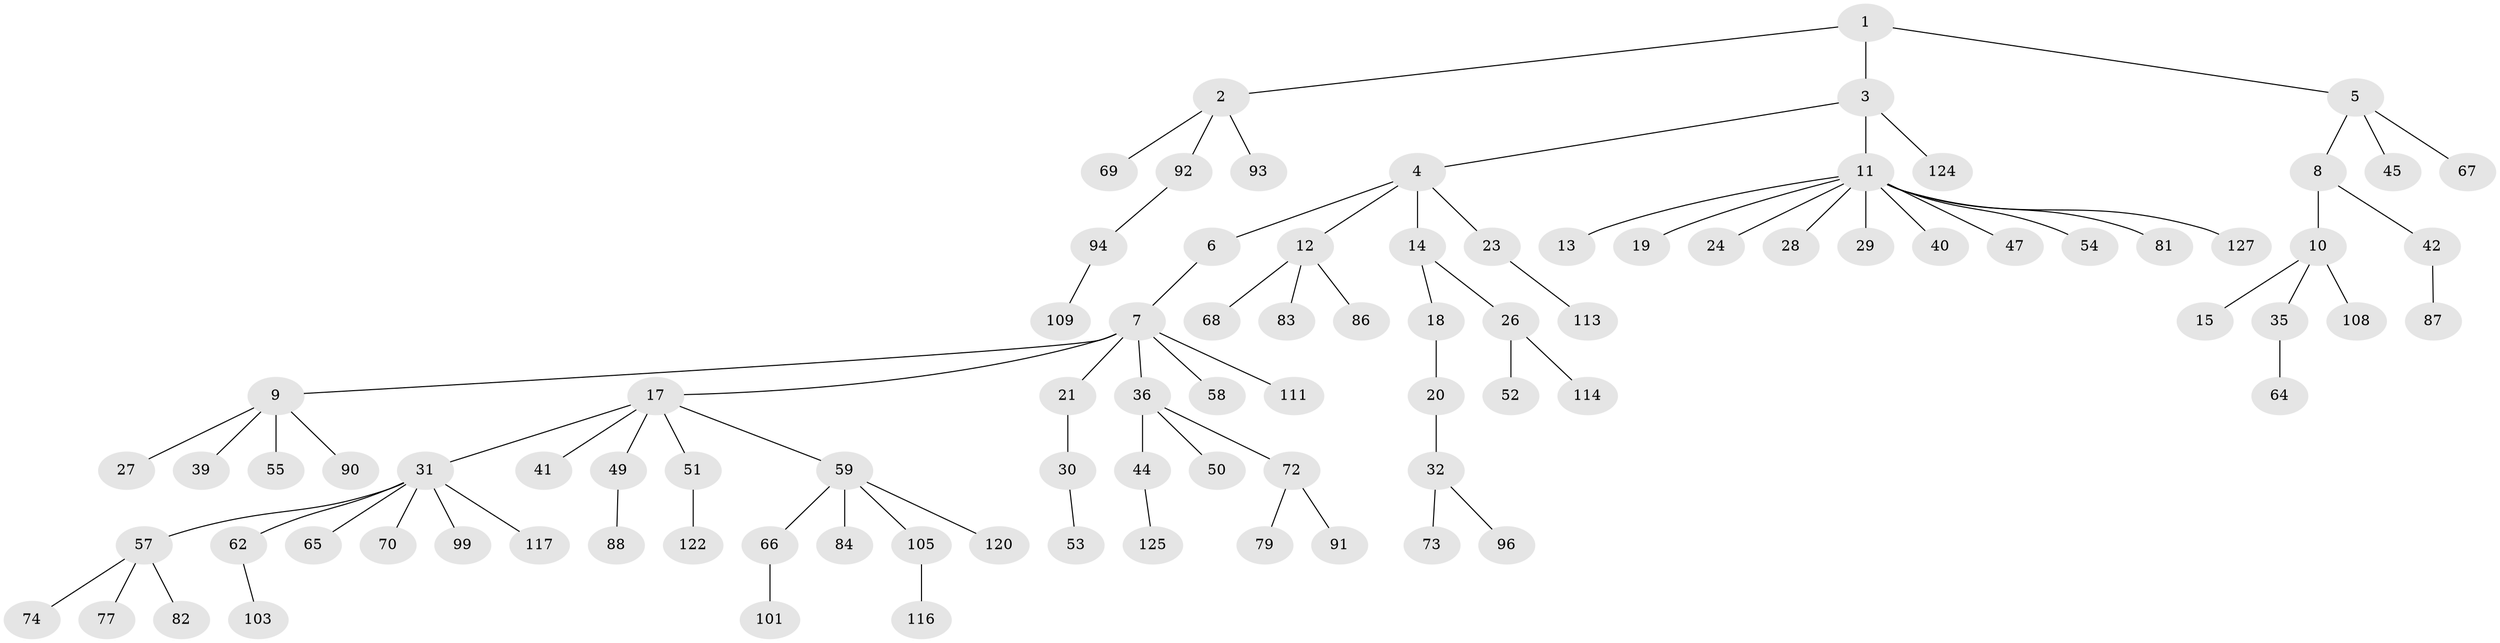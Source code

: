 // original degree distribution, {4: 0.09375, 5: 0.03125, 3: 0.1171875, 7: 0.0078125, 6: 0.0078125, 9: 0.0078125, 1: 0.5390625, 2: 0.1953125}
// Generated by graph-tools (version 1.1) at 2025/11/02/27/25 16:11:27]
// undirected, 90 vertices, 89 edges
graph export_dot {
graph [start="1"]
  node [color=gray90,style=filled];
  1 [super="+61"];
  2;
  3;
  4;
  5 [super="+34"];
  6 [super="+78"];
  7 [super="+22"];
  8 [super="+37"];
  9 [super="+80"];
  10 [super="+25"];
  11 [super="+16"];
  12 [super="+63"];
  13;
  14 [super="+119"];
  15;
  17 [super="+33"];
  18 [super="+121"];
  19;
  20;
  21 [super="+104"];
  23 [super="+75"];
  24;
  26 [super="+38"];
  27;
  28;
  29;
  30 [super="+118"];
  31 [super="+48"];
  32 [super="+112"];
  35 [super="+98"];
  36;
  39;
  40;
  41 [super="+43"];
  42 [super="+46"];
  44 [super="+71"];
  45 [super="+128"];
  47 [super="+100"];
  49 [super="+89"];
  50;
  51 [super="+56"];
  52;
  53;
  54;
  55;
  57 [super="+60"];
  58;
  59 [super="+115"];
  62 [super="+85"];
  64;
  65;
  66;
  67 [super="+106"];
  68;
  69;
  70 [super="+126"];
  72 [super="+76"];
  73;
  74;
  77;
  79 [super="+102"];
  81;
  82 [super="+107"];
  83;
  84;
  86;
  87;
  88;
  90;
  91;
  92;
  93 [super="+95"];
  94 [super="+97"];
  96;
  99;
  101;
  103;
  105;
  108;
  109 [super="+110"];
  111;
  113;
  114;
  116 [super="+123"];
  117;
  120;
  122;
  124;
  125;
  127;
  1 -- 2;
  1 -- 3;
  1 -- 5;
  2 -- 69;
  2 -- 92;
  2 -- 93;
  3 -- 4;
  3 -- 11;
  3 -- 124;
  4 -- 6;
  4 -- 12;
  4 -- 14;
  4 -- 23;
  5 -- 8;
  5 -- 45;
  5 -- 67;
  6 -- 7;
  7 -- 9;
  7 -- 17;
  7 -- 21;
  7 -- 36;
  7 -- 111;
  7 -- 58;
  8 -- 10;
  8 -- 42;
  9 -- 27;
  9 -- 39;
  9 -- 55;
  9 -- 90;
  10 -- 15;
  10 -- 35;
  10 -- 108;
  11 -- 13;
  11 -- 19;
  11 -- 24;
  11 -- 28;
  11 -- 40;
  11 -- 81;
  11 -- 127;
  11 -- 29;
  11 -- 54;
  11 -- 47;
  12 -- 86;
  12 -- 83;
  12 -- 68;
  14 -- 18;
  14 -- 26;
  17 -- 31;
  17 -- 51;
  17 -- 59;
  17 -- 49;
  17 -- 41;
  18 -- 20;
  20 -- 32;
  21 -- 30;
  23 -- 113;
  26 -- 114;
  26 -- 52;
  30 -- 53;
  31 -- 57;
  31 -- 62;
  31 -- 70;
  31 -- 65;
  31 -- 99;
  31 -- 117;
  32 -- 73;
  32 -- 96;
  35 -- 64;
  36 -- 44;
  36 -- 50;
  36 -- 72;
  42 -- 87;
  44 -- 125;
  49 -- 88;
  51 -- 122;
  57 -- 74;
  57 -- 82;
  57 -- 77;
  59 -- 66;
  59 -- 84;
  59 -- 105;
  59 -- 120;
  62 -- 103;
  66 -- 101;
  72 -- 79;
  72 -- 91;
  92 -- 94;
  94 -- 109;
  105 -- 116;
}
